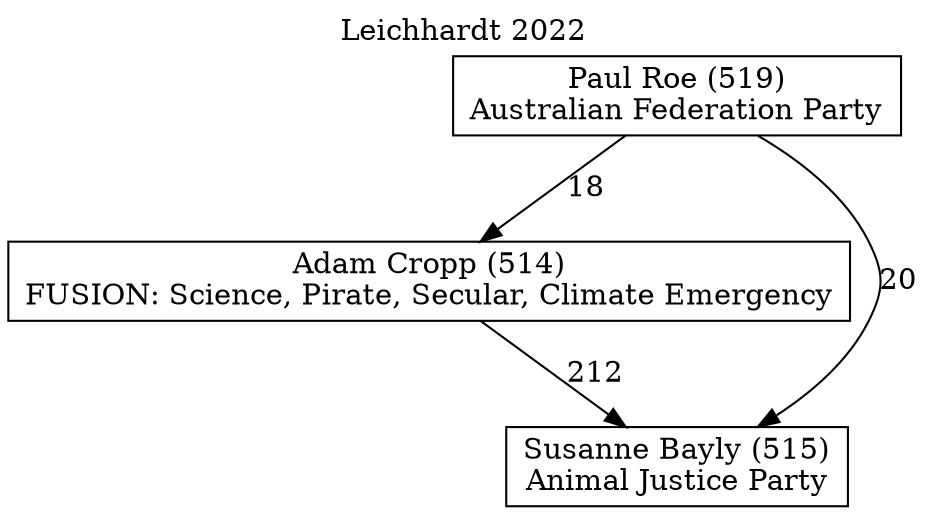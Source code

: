 // House preference flow
digraph "Susanne Bayly (515)_Leichhardt_2022" {
	graph [label="Leichhardt 2022" labelloc=t mclimit=10]
	node [shape=box]
	"Adam Cropp (514)" [label="Adam Cropp (514)
FUSION: Science, Pirate, Secular, Climate Emergency"]
	"Susanne Bayly (515)" [label="Susanne Bayly (515)
Animal Justice Party"]
	"Paul Roe (519)" [label="Paul Roe (519)
Australian Federation Party"]
	"Paul Roe (519)" -> "Adam Cropp (514)" [label=18]
	"Adam Cropp (514)" -> "Susanne Bayly (515)" [label=212]
	"Paul Roe (519)" -> "Susanne Bayly (515)" [label=20]
}
